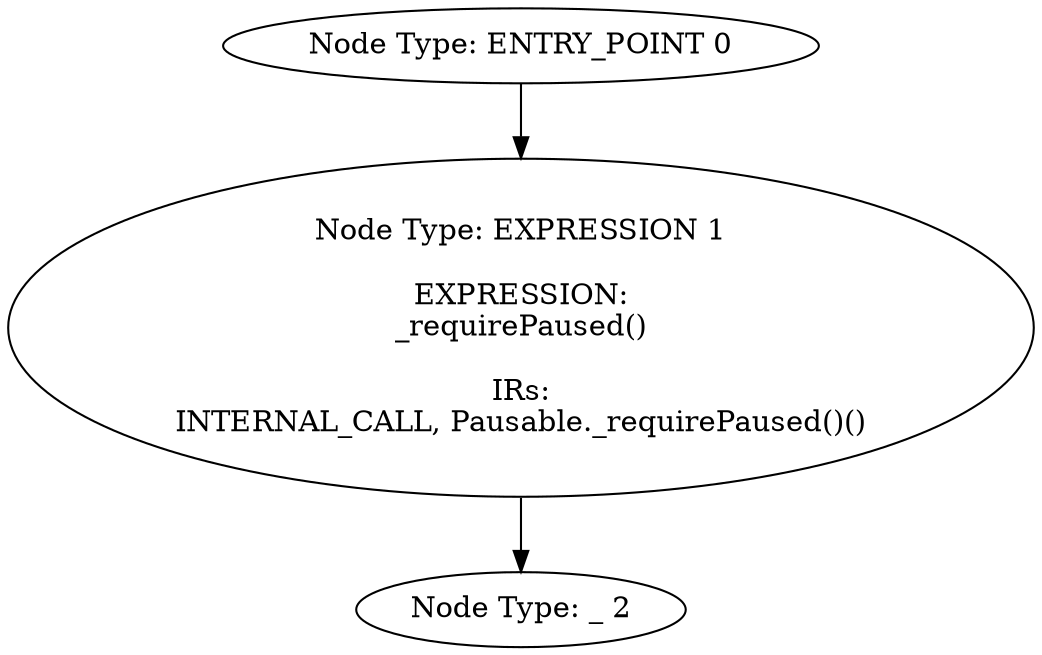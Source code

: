 digraph{
0[label="Node Type: ENTRY_POINT 0
"];
0->1;
1[label="Node Type: EXPRESSION 1

EXPRESSION:
_requirePaused()

IRs:
INTERNAL_CALL, Pausable._requirePaused()()"];
1->2;
2[label="Node Type: _ 2
"];
}
